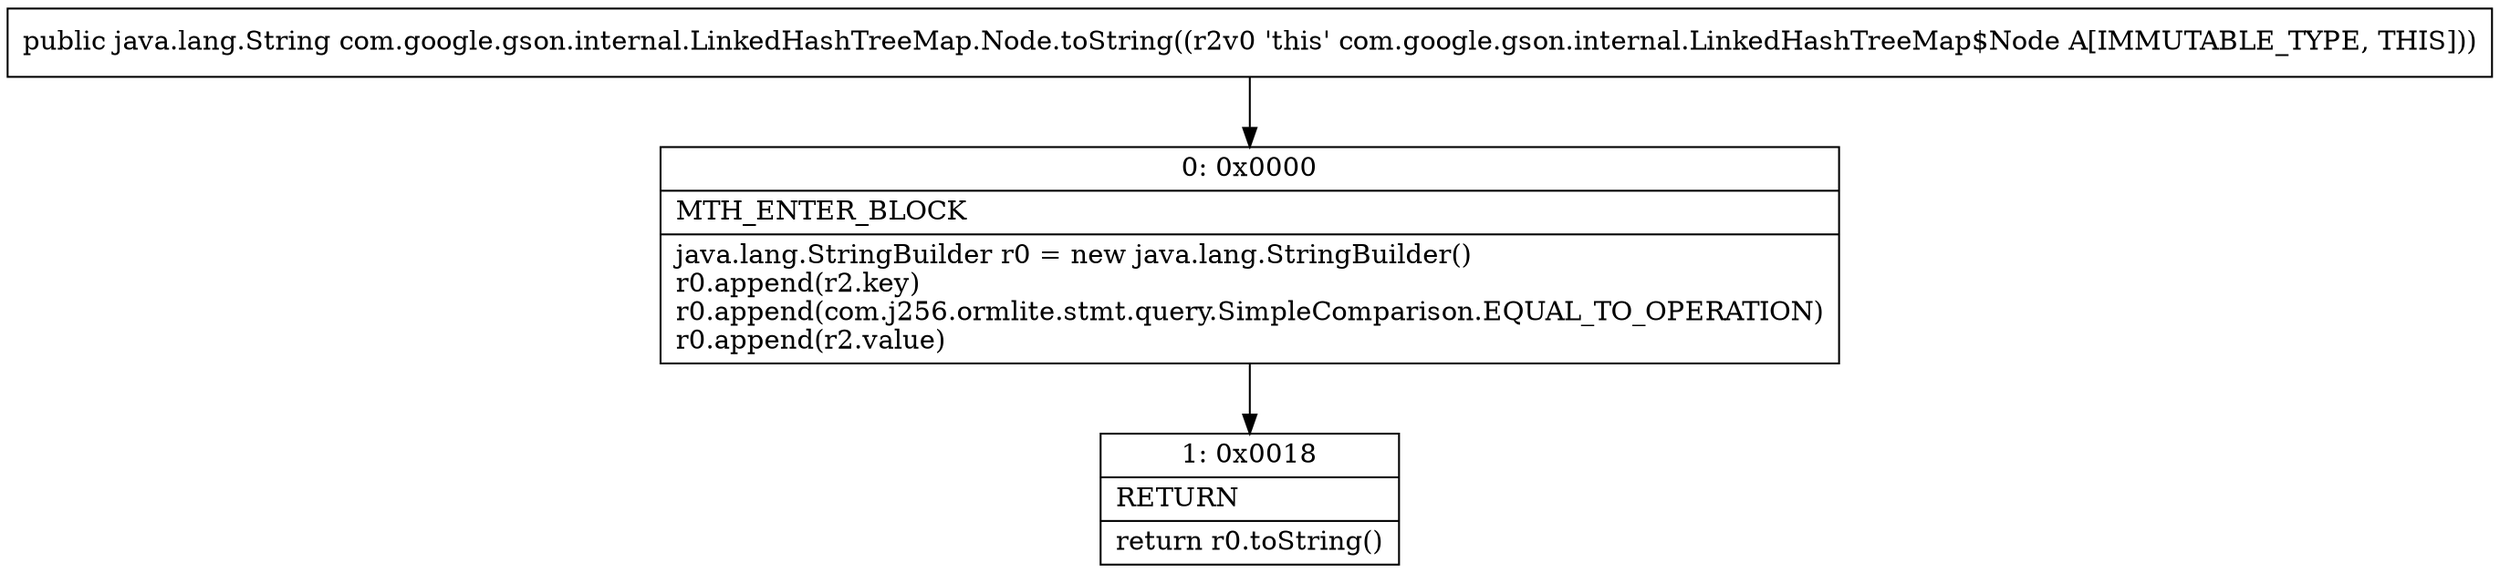 digraph "CFG forcom.google.gson.internal.LinkedHashTreeMap.Node.toString()Ljava\/lang\/String;" {
Node_0 [shape=record,label="{0\:\ 0x0000|MTH_ENTER_BLOCK\l|java.lang.StringBuilder r0 = new java.lang.StringBuilder()\lr0.append(r2.key)\lr0.append(com.j256.ormlite.stmt.query.SimpleComparison.EQUAL_TO_OPERATION)\lr0.append(r2.value)\l}"];
Node_1 [shape=record,label="{1\:\ 0x0018|RETURN\l|return r0.toString()\l}"];
MethodNode[shape=record,label="{public java.lang.String com.google.gson.internal.LinkedHashTreeMap.Node.toString((r2v0 'this' com.google.gson.internal.LinkedHashTreeMap$Node A[IMMUTABLE_TYPE, THIS])) }"];
MethodNode -> Node_0;
Node_0 -> Node_1;
}

